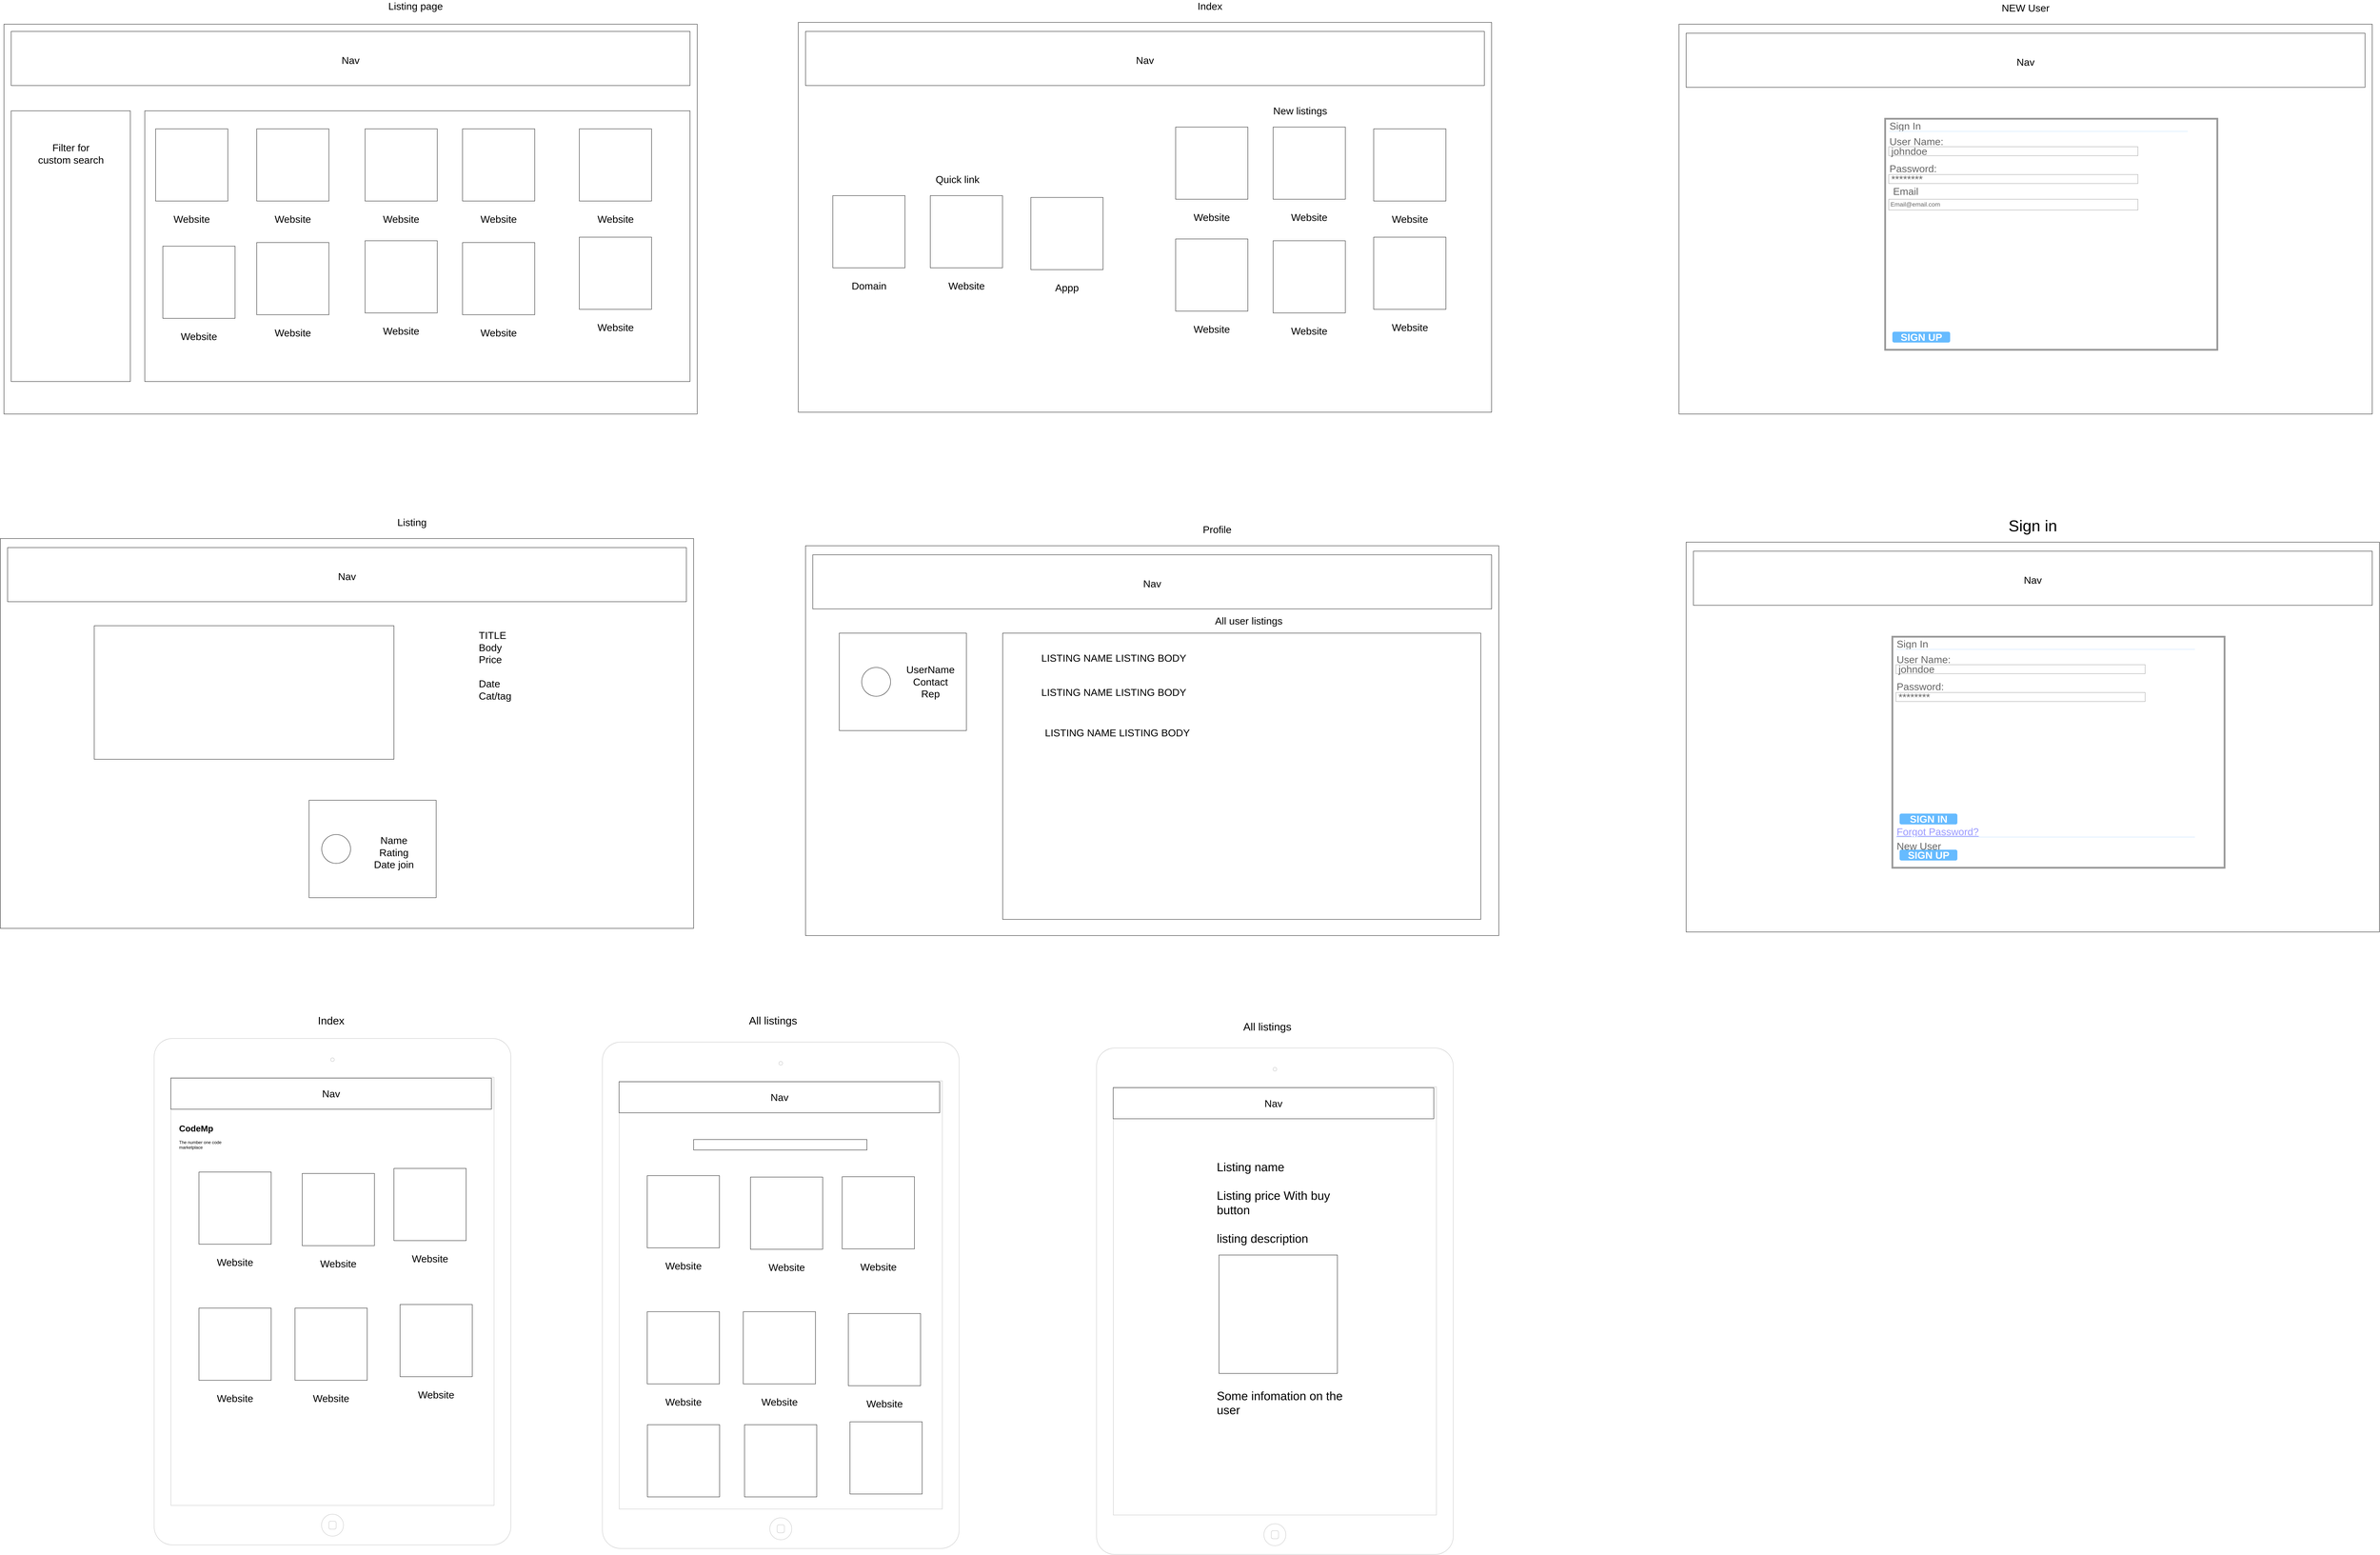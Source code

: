 <mxfile version="11.1.1" type="github"><diagram id="pqqM58haUemRn33hxWMw" name="Page-1"><mxGraphModel dx="7145" dy="4827" grid="1" gridSize="10" guides="1" tooltips="1" connect="1" arrows="1" fold="1" page="1" pageScale="1" pageWidth="850" pageHeight="1100" math="0" shadow="0"><root><mxCell id="0"/><mxCell id="1" parent="0"/><mxCell id="Tu4xJy_abi7UQdlYzulH-1" value="" style="rounded=0;whiteSpace=wrap;html=1;fontSize=28;" parent="1" vertex="1"><mxGeometry x="430" y="160" width="1920" height="1080" as="geometry"/></mxCell><mxCell id="Tu4xJy_abi7UQdlYzulH-2" value="" style="rounded=0;whiteSpace=wrap;html=1;fontSize=28;" parent="1" vertex="1"><mxGeometry x="450" y="180" width="1880" height="150" as="geometry"/></mxCell><mxCell id="Tu4xJy_abi7UQdlYzulH-4" value="" style="rounded=0;whiteSpace=wrap;html=1;fontSize=28;" parent="1" vertex="1"><mxGeometry x="450" y="400" width="330" height="750" as="geometry"/></mxCell><mxCell id="Tu4xJy_abi7UQdlYzulH-6" value="" style="rounded=0;whiteSpace=wrap;html=1;fontSize=28;" parent="1" vertex="1"><mxGeometry x="820" y="400" width="1510" height="750" as="geometry"/></mxCell><mxCell id="Tu4xJy_abi7UQdlYzulH-9" value="&lt;font style=&quot;font-size: 28px;&quot;&gt;Listing page&lt;br style=&quot;font-size: 28px;&quot;&gt;&lt;/font&gt;" style="text;html=1;strokeColor=none;fillColor=none;align=center;verticalAlign=middle;whiteSpace=wrap;rounded=0;fontSize=28;" parent="1" vertex="1"><mxGeometry x="1390" y="100" width="360" height="20" as="geometry"/></mxCell><mxCell id="Tu4xJy_abi7UQdlYzulH-10" value="" style="whiteSpace=wrap;html=1;aspect=fixed;fontSize=28;" parent="1" vertex="1"><mxGeometry x="850" y="450" width="200" height="200" as="geometry"/></mxCell><mxCell id="Tu4xJy_abi7UQdlYzulH-11" value="&lt;font style=&quot;font-size: 28px;&quot;&gt;Website&lt;/font&gt;" style="text;html=1;strokeColor=none;fillColor=none;align=center;verticalAlign=middle;whiteSpace=wrap;rounded=0;fontSize=28;" parent="1" vertex="1"><mxGeometry x="930" y="690" width="40" height="20" as="geometry"/></mxCell><mxCell id="Tu4xJy_abi7UQdlYzulH-12" value="" style="whiteSpace=wrap;html=1;aspect=fixed;fontSize=28;" parent="1" vertex="1"><mxGeometry x="1130" y="450" width="200" height="200" as="geometry"/></mxCell><mxCell id="Tu4xJy_abi7UQdlYzulH-13" value="&lt;font style=&quot;font-size: 28px;&quot;&gt;Website&lt;/font&gt;" style="text;html=1;strokeColor=none;fillColor=none;align=center;verticalAlign=middle;whiteSpace=wrap;rounded=0;fontSize=28;" parent="1" vertex="1"><mxGeometry x="1210" y="690" width="40" height="20" as="geometry"/></mxCell><mxCell id="Tu4xJy_abi7UQdlYzulH-14" value="" style="whiteSpace=wrap;html=1;aspect=fixed;fontSize=28;" parent="1" vertex="1"><mxGeometry x="1430" y="450" width="200" height="200" as="geometry"/></mxCell><mxCell id="Tu4xJy_abi7UQdlYzulH-15" value="&lt;font style=&quot;font-size: 28px;&quot;&gt;Website&lt;/font&gt;" style="text;html=1;strokeColor=none;fillColor=none;align=center;verticalAlign=middle;whiteSpace=wrap;rounded=0;fontSize=28;" parent="1" vertex="1"><mxGeometry x="1510" y="690" width="40" height="20" as="geometry"/></mxCell><mxCell id="Tu4xJy_abi7UQdlYzulH-16" value="" style="whiteSpace=wrap;html=1;aspect=fixed;fontSize=28;" parent="1" vertex="1"><mxGeometry x="1700" y="450" width="200" height="200" as="geometry"/></mxCell><mxCell id="Tu4xJy_abi7UQdlYzulH-17" value="&lt;font style=&quot;font-size: 28px;&quot;&gt;Website&lt;/font&gt;" style="text;html=1;strokeColor=none;fillColor=none;align=center;verticalAlign=middle;whiteSpace=wrap;rounded=0;fontSize=28;" parent="1" vertex="1"><mxGeometry x="1780" y="690" width="40" height="20" as="geometry"/></mxCell><mxCell id="Tu4xJy_abi7UQdlYzulH-18" value="" style="whiteSpace=wrap;html=1;aspect=fixed;fontSize=28;" parent="1" vertex="1"><mxGeometry x="870" y="775" width="200" height="200" as="geometry"/></mxCell><mxCell id="Tu4xJy_abi7UQdlYzulH-19" value="&lt;font style=&quot;font-size: 28px;&quot;&gt;Website&lt;/font&gt;" style="text;html=1;strokeColor=none;fillColor=none;align=center;verticalAlign=middle;whiteSpace=wrap;rounded=0;fontSize=28;" parent="1" vertex="1"><mxGeometry x="950" y="1015" width="40" height="20" as="geometry"/></mxCell><mxCell id="Tu4xJy_abi7UQdlYzulH-20" value="" style="whiteSpace=wrap;html=1;aspect=fixed;fontSize=28;" parent="1" vertex="1"><mxGeometry x="1130" y="765" width="200" height="200" as="geometry"/></mxCell><mxCell id="Tu4xJy_abi7UQdlYzulH-21" value="&lt;font style=&quot;font-size: 28px;&quot;&gt;Website&lt;/font&gt;" style="text;html=1;strokeColor=none;fillColor=none;align=center;verticalAlign=middle;whiteSpace=wrap;rounded=0;fontSize=28;" parent="1" vertex="1"><mxGeometry x="1210" y="1005" width="40" height="20" as="geometry"/></mxCell><mxCell id="Tu4xJy_abi7UQdlYzulH-22" value="" style="whiteSpace=wrap;html=1;aspect=fixed;fontSize=28;" parent="1" vertex="1"><mxGeometry x="1430" y="760" width="200" height="200" as="geometry"/></mxCell><mxCell id="Tu4xJy_abi7UQdlYzulH-23" value="&lt;font style=&quot;font-size: 28px;&quot;&gt;Website&lt;/font&gt;" style="text;html=1;strokeColor=none;fillColor=none;align=center;verticalAlign=middle;whiteSpace=wrap;rounded=0;fontSize=28;" parent="1" vertex="1"><mxGeometry x="1510" y="1000" width="40" height="20" as="geometry"/></mxCell><mxCell id="Tu4xJy_abi7UQdlYzulH-24" value="" style="whiteSpace=wrap;html=1;aspect=fixed;fontSize=28;" parent="1" vertex="1"><mxGeometry x="1700" y="765" width="200" height="200" as="geometry"/></mxCell><mxCell id="Tu4xJy_abi7UQdlYzulH-25" value="&lt;font style=&quot;font-size: 28px;&quot;&gt;Website&lt;/font&gt;" style="text;html=1;strokeColor=none;fillColor=none;align=center;verticalAlign=middle;whiteSpace=wrap;rounded=0;fontSize=28;" parent="1" vertex="1"><mxGeometry x="1780" y="1005" width="40" height="20" as="geometry"/></mxCell><mxCell id="Tu4xJy_abi7UQdlYzulH-26" value="" style="whiteSpace=wrap;html=1;aspect=fixed;fontSize=28;" parent="1" vertex="1"><mxGeometry x="2023.5" y="450" width="200" height="200" as="geometry"/></mxCell><mxCell id="Tu4xJy_abi7UQdlYzulH-27" value="&lt;font style=&quot;font-size: 28px;&quot;&gt;Website&lt;/font&gt;" style="text;html=1;strokeColor=none;fillColor=none;align=center;verticalAlign=middle;whiteSpace=wrap;rounded=0;fontSize=28;" parent="1" vertex="1"><mxGeometry x="2103.5" y="690" width="40" height="20" as="geometry"/></mxCell><mxCell id="Tu4xJy_abi7UQdlYzulH-28" value="" style="whiteSpace=wrap;html=1;aspect=fixed;fontSize=28;" parent="1" vertex="1"><mxGeometry x="2023.5" y="750" width="200" height="200" as="geometry"/></mxCell><mxCell id="Tu4xJy_abi7UQdlYzulH-29" value="&lt;font style=&quot;font-size: 28px;&quot;&gt;Website&lt;/font&gt;" style="text;html=1;strokeColor=none;fillColor=none;align=center;verticalAlign=middle;whiteSpace=wrap;rounded=0;fontSize=28;" parent="1" vertex="1"><mxGeometry x="2103.5" y="990" width="40" height="20" as="geometry"/></mxCell><mxCell id="Tu4xJy_abi7UQdlYzulH-30" value="&lt;font style=&quot;font-size: 28px;&quot;&gt;Filter for custom search&lt;/font&gt;" style="text;html=1;strokeColor=none;fillColor=none;align=center;verticalAlign=middle;whiteSpace=wrap;rounded=0;fontSize=28;" parent="1" vertex="1"><mxGeometry x="517.5" y="470" width="195" height="98" as="geometry"/></mxCell><mxCell id="Tu4xJy_abi7UQdlYzulH-31" value="&lt;font style=&quot;font-size: 28px;&quot;&gt;Nav&lt;/font&gt;" style="text;html=1;strokeColor=none;fillColor=none;align=center;verticalAlign=middle;whiteSpace=wrap;rounded=0;fontSize=28;" parent="1" vertex="1"><mxGeometry x="1370" y="250" width="40" height="20" as="geometry"/></mxCell><mxCell id="Tu4xJy_abi7UQdlYzulH-33" value="" style="rounded=0;whiteSpace=wrap;html=1;fontSize=28;" parent="1" vertex="1"><mxGeometry x="2630" y="155" width="1920" height="1080" as="geometry"/></mxCell><mxCell id="Tu4xJy_abi7UQdlYzulH-34" value="" style="rounded=0;whiteSpace=wrap;html=1;fontSize=28;" parent="1" vertex="1"><mxGeometry x="2650" y="180" width="1880" height="150" as="geometry"/></mxCell><mxCell id="Tu4xJy_abi7UQdlYzulH-37" value="&lt;font style=&quot;font-size: 28px;&quot;&gt;Index&lt;/font&gt;" style="text;html=1;strokeColor=none;fillColor=none;align=center;verticalAlign=middle;whiteSpace=wrap;rounded=0;fontSize=28;" parent="1" vertex="1"><mxGeometry x="3590" y="100" width="360" height="20" as="geometry"/></mxCell><mxCell id="Tu4xJy_abi7UQdlYzulH-42" value="" style="whiteSpace=wrap;html=1;aspect=fixed;fontSize=28;" parent="1" vertex="1"><mxGeometry x="3675" y="445" width="200" height="200" as="geometry"/></mxCell><mxCell id="Tu4xJy_abi7UQdlYzulH-43" value="&lt;font style=&quot;font-size: 28px;&quot;&gt;Website&lt;/font&gt;" style="text;html=1;strokeColor=none;fillColor=none;align=center;verticalAlign=middle;whiteSpace=wrap;rounded=0;fontSize=28;" parent="1" vertex="1"><mxGeometry x="3755" y="685" width="40" height="20" as="geometry"/></mxCell><mxCell id="Tu4xJy_abi7UQdlYzulH-44" value="" style="whiteSpace=wrap;html=1;aspect=fixed;fontSize=28;" parent="1" vertex="1"><mxGeometry x="3945" y="445" width="200" height="200" as="geometry"/></mxCell><mxCell id="Tu4xJy_abi7UQdlYzulH-45" value="&lt;font style=&quot;font-size: 28px;&quot;&gt;Website&lt;/font&gt;" style="text;html=1;strokeColor=none;fillColor=none;align=center;verticalAlign=middle;whiteSpace=wrap;rounded=0;fontSize=28;" parent="1" vertex="1"><mxGeometry x="4025" y="685" width="40" height="20" as="geometry"/></mxCell><mxCell id="Tu4xJy_abi7UQdlYzulH-50" value="" style="whiteSpace=wrap;html=1;aspect=fixed;fontSize=28;" parent="1" vertex="1"><mxGeometry x="3675" y="755" width="200" height="200" as="geometry"/></mxCell><mxCell id="Tu4xJy_abi7UQdlYzulH-51" value="&lt;font style=&quot;font-size: 28px;&quot;&gt;Website&lt;/font&gt;" style="text;html=1;strokeColor=none;fillColor=none;align=center;verticalAlign=middle;whiteSpace=wrap;rounded=0;fontSize=28;" parent="1" vertex="1"><mxGeometry x="3755" y="995" width="40" height="20" as="geometry"/></mxCell><mxCell id="Tu4xJy_abi7UQdlYzulH-52" value="" style="whiteSpace=wrap;html=1;aspect=fixed;fontSize=28;" parent="1" vertex="1"><mxGeometry x="3945" y="760" width="200" height="200" as="geometry"/></mxCell><mxCell id="Tu4xJy_abi7UQdlYzulH-53" value="&lt;font style=&quot;font-size: 28px;&quot;&gt;Website&lt;/font&gt;" style="text;html=1;strokeColor=none;fillColor=none;align=center;verticalAlign=middle;whiteSpace=wrap;rounded=0;fontSize=28;" parent="1" vertex="1"><mxGeometry x="4025" y="1000" width="40" height="20" as="geometry"/></mxCell><mxCell id="Tu4xJy_abi7UQdlYzulH-54" value="" style="whiteSpace=wrap;html=1;aspect=fixed;fontSize=28;" parent="1" vertex="1"><mxGeometry x="4223.5" y="450" width="200" height="200" as="geometry"/></mxCell><mxCell id="Tu4xJy_abi7UQdlYzulH-55" value="&lt;font style=&quot;font-size: 28px;&quot;&gt;Website&lt;/font&gt;" style="text;html=1;strokeColor=none;fillColor=none;align=center;verticalAlign=middle;whiteSpace=wrap;rounded=0;fontSize=28;" parent="1" vertex="1"><mxGeometry x="4303.5" y="690" width="40" height="20" as="geometry"/></mxCell><mxCell id="Tu4xJy_abi7UQdlYzulH-56" value="" style="whiteSpace=wrap;html=1;aspect=fixed;fontSize=28;" parent="1" vertex="1"><mxGeometry x="4223.5" y="750" width="200" height="200" as="geometry"/></mxCell><mxCell id="Tu4xJy_abi7UQdlYzulH-57" value="&lt;font style=&quot;font-size: 28px;&quot;&gt;Website&lt;/font&gt;" style="text;html=1;strokeColor=none;fillColor=none;align=center;verticalAlign=middle;whiteSpace=wrap;rounded=0;fontSize=28;" parent="1" vertex="1"><mxGeometry x="4303.5" y="990" width="40" height="20" as="geometry"/></mxCell><mxCell id="Tu4xJy_abi7UQdlYzulH-59" value="&lt;font style=&quot;font-size: 28px;&quot;&gt;Nav&lt;/font&gt;" style="text;html=1;strokeColor=none;fillColor=none;align=center;verticalAlign=middle;whiteSpace=wrap;rounded=0;fontSize=28;" parent="1" vertex="1"><mxGeometry x="3570" y="250" width="40" height="20" as="geometry"/></mxCell><mxCell id="Tu4xJy_abi7UQdlYzulH-60" value="&lt;font style=&quot;font-size: 28px;&quot;&gt;New listings&lt;br style=&quot;font-size: 28px;&quot;&gt;&lt;/font&gt;" style="text;html=1;strokeColor=none;fillColor=none;align=center;verticalAlign=middle;whiteSpace=wrap;rounded=0;fontSize=28;" parent="1" vertex="1"><mxGeometry x="3910" y="390" width="220" height="20" as="geometry"/></mxCell><mxCell id="Tu4xJy_abi7UQdlYzulH-63" value="" style="whiteSpace=wrap;html=1;aspect=fixed;fontSize=28;" parent="1" vertex="1"><mxGeometry x="2725.5" y="635" width="200" height="200" as="geometry"/></mxCell><mxCell id="Tu4xJy_abi7UQdlYzulH-64" value="&lt;font style=&quot;font-size: 28px;&quot;&gt;Domain&lt;/font&gt;" style="text;html=1;strokeColor=none;fillColor=none;align=center;verticalAlign=middle;whiteSpace=wrap;rounded=0;fontSize=28;" parent="1" vertex="1"><mxGeometry x="2805.5" y="875" width="40" height="20" as="geometry"/></mxCell><mxCell id="Tu4xJy_abi7UQdlYzulH-65" value="" style="whiteSpace=wrap;html=1;aspect=fixed;fontSize=28;" parent="1" vertex="1"><mxGeometry x="2995.5" y="635" width="200" height="200" as="geometry"/></mxCell><mxCell id="Tu4xJy_abi7UQdlYzulH-66" value="&lt;font style=&quot;font-size: 28px;&quot;&gt;Website&lt;/font&gt;" style="text;html=1;strokeColor=none;fillColor=none;align=center;verticalAlign=middle;whiteSpace=wrap;rounded=0;fontSize=28;" parent="1" vertex="1"><mxGeometry x="3075.5" y="875" width="40" height="20" as="geometry"/></mxCell><mxCell id="Tu4xJy_abi7UQdlYzulH-71" value="" style="whiteSpace=wrap;html=1;aspect=fixed;fontSize=28;" parent="1" vertex="1"><mxGeometry x="3274" y="640" width="200" height="200" as="geometry"/></mxCell><mxCell id="Tu4xJy_abi7UQdlYzulH-72" value="&lt;font style=&quot;font-size: 28px;&quot;&gt;Appp&lt;/font&gt;" style="text;html=1;strokeColor=none;fillColor=none;align=center;verticalAlign=middle;whiteSpace=wrap;rounded=0;fontSize=28;" parent="1" vertex="1"><mxGeometry x="3354" y="880" width="40" height="20" as="geometry"/></mxCell><mxCell id="Tu4xJy_abi7UQdlYzulH-75" value="&lt;font style=&quot;font-size: 28px;&quot;&gt;Quick link&lt;br style=&quot;font-size: 28px;&quot;&gt;&lt;/font&gt;" style="text;html=1;strokeColor=none;fillColor=none;align=center;verticalAlign=middle;whiteSpace=wrap;rounded=0;fontSize=28;" parent="1" vertex="1"><mxGeometry x="2960.5" y="580" width="220" height="20" as="geometry"/></mxCell><mxCell id="Tu4xJy_abi7UQdlYzulH-78" value="" style="rounded=0;whiteSpace=wrap;html=1;fontSize=28;" parent="1" vertex="1"><mxGeometry x="420" y="1585" width="1920" height="1080" as="geometry"/></mxCell><mxCell id="Tu4xJy_abi7UQdlYzulH-79" value="" style="rounded=0;whiteSpace=wrap;html=1;fontSize=28;" parent="1" vertex="1"><mxGeometry x="440" y="1610" width="1880" height="150" as="geometry"/></mxCell><mxCell id="Tu4xJy_abi7UQdlYzulH-80" value="&lt;font style=&quot;font-size: 28px;&quot;&gt;Listing&lt;/font&gt;" style="text;html=1;strokeColor=none;fillColor=none;align=center;verticalAlign=middle;whiteSpace=wrap;rounded=0;fontSize=28;" parent="1" vertex="1"><mxGeometry x="1380" y="1530" width="360" height="20" as="geometry"/></mxCell><mxCell id="Tu4xJy_abi7UQdlYzulH-93" value="&lt;font style=&quot;font-size: 28px;&quot;&gt;Nav&lt;/font&gt;" style="text;html=1;strokeColor=none;fillColor=none;align=center;verticalAlign=middle;whiteSpace=wrap;rounded=0;fontSize=28;" parent="1" vertex="1"><mxGeometry x="1360" y="1680" width="40" height="20" as="geometry"/></mxCell><mxCell id="Tu4xJy_abi7UQdlYzulH-102" value="" style="rounded=0;whiteSpace=wrap;html=1;fontSize=28;" parent="1" vertex="1"><mxGeometry x="680" y="1826.5" width="830" height="370" as="geometry"/></mxCell><mxCell id="Tu4xJy_abi7UQdlYzulH-103" value="&lt;div style=&quot;font-size: 28px;&quot;&gt;&lt;font style=&quot;font-size: 28px;&quot;&gt;TITLE&lt;/font&gt;&lt;/div&gt;&lt;div style=&quot;font-size: 28px;&quot;&gt;&lt;font style=&quot;font-size: 28px;&quot;&gt;Body&lt;/font&gt;&lt;/div&gt;&lt;div style=&quot;font-size: 28px;&quot;&gt;&lt;font style=&quot;font-size: 28px;&quot;&gt;Price&lt;/font&gt;&lt;/div&gt;&lt;div style=&quot;font-size: 28px;&quot;&gt;&lt;font style=&quot;font-size: 28px;&quot;&gt;&lt;br style=&quot;font-size: 28px;&quot;&gt;&lt;/font&gt;&lt;/div&gt;&lt;div style=&quot;font-size: 28px;&quot;&gt;&lt;font style=&quot;font-size: 28px;&quot;&gt;Date&lt;/font&gt;&lt;/div&gt;&lt;div style=&quot;font-size: 28px;&quot;&gt;&lt;font style=&quot;font-size: 28px;&quot;&gt;Cat/tag&lt;br style=&quot;font-size: 28px;&quot;&gt;&lt;/font&gt;&lt;/div&gt;" style="text;html=1;strokeColor=none;fillColor=none;spacing=5;spacingTop=-20;whiteSpace=wrap;overflow=hidden;rounded=0;fontSize=28;" parent="1" vertex="1"><mxGeometry x="1740" y="1847" width="460" height="423" as="geometry"/></mxCell><mxCell id="Tu4xJy_abi7UQdlYzulH-104" value="" style="rounded=0;whiteSpace=wrap;html=1;fontSize=28;" parent="1" vertex="1"><mxGeometry x="1275" y="2310" width="352" height="270" as="geometry"/></mxCell><mxCell id="Tu4xJy_abi7UQdlYzulH-105" value="" style="ellipse;whiteSpace=wrap;html=1;aspect=fixed;fontSize=28;" parent="1" vertex="1"><mxGeometry x="1310" y="2405" width="80" height="80" as="geometry"/></mxCell><mxCell id="Tu4xJy_abi7UQdlYzulH-106" value="&lt;div style=&quot;font-size: 28px;&quot;&gt;&lt;font style=&quot;font-size: 28px;&quot;&gt;&lt;br style=&quot;font-size: 28px;&quot;&gt;&lt;/font&gt;&lt;/div&gt;&lt;div style=&quot;font-size: 28px;&quot;&gt;&lt;font style=&quot;font-size: 28px;&quot;&gt;Name&lt;/font&gt;&lt;/div&gt;&lt;div style=&quot;font-size: 28px;&quot;&gt;&lt;font style=&quot;font-size: 28px;&quot;&gt;Rating&lt;/font&gt;&lt;/div&gt;&lt;div style=&quot;font-size: 28px;&quot;&gt;&lt;font style=&quot;font-size: 28px;&quot;&gt;Date join&lt;br style=&quot;font-size: 28px;&quot;&gt;&lt;/font&gt;&lt;/div&gt;" style="text;html=1;strokeColor=none;fillColor=none;align=center;verticalAlign=middle;whiteSpace=wrap;rounded=0;fontSize=28;" parent="1" vertex="1"><mxGeometry x="1415" y="2390" width="190" height="95" as="geometry"/></mxCell><mxCell id="XQSOcggTsPNFHjoq2ThJ-1" value="" style="rounded=0;whiteSpace=wrap;html=1;fontSize=28;" parent="1" vertex="1"><mxGeometry x="2650" y="1605" width="1920" height="1080" as="geometry"/></mxCell><mxCell id="XQSOcggTsPNFHjoq2ThJ-2" value="" style="rounded=0;whiteSpace=wrap;html=1;fontSize=28;" parent="1" vertex="1"><mxGeometry x="2670" y="1630" width="1880" height="150" as="geometry"/></mxCell><mxCell id="XQSOcggTsPNFHjoq2ThJ-3" value="&lt;font style=&quot;font-size: 28px;&quot;&gt;Profile&lt;/font&gt;" style="text;html=1;strokeColor=none;fillColor=none;align=center;verticalAlign=middle;whiteSpace=wrap;rounded=0;fontSize=28;" parent="1" vertex="1"><mxGeometry x="3610" y="1550" width="360" height="20" as="geometry"/></mxCell><mxCell id="XQSOcggTsPNFHjoq2ThJ-4" value="&lt;font style=&quot;font-size: 28px;&quot;&gt;Nav&lt;/font&gt;" style="text;html=1;strokeColor=none;fillColor=none;align=center;verticalAlign=middle;whiteSpace=wrap;rounded=0;fontSize=28;" parent="1" vertex="1"><mxGeometry x="3590" y="1700" width="40" height="20" as="geometry"/></mxCell><mxCell id="XQSOcggTsPNFHjoq2ThJ-7" value="" style="rounded=0;whiteSpace=wrap;html=1;fontSize=28;" parent="1" vertex="1"><mxGeometry x="2743.5" y="1847" width="352" height="270" as="geometry"/></mxCell><mxCell id="XQSOcggTsPNFHjoq2ThJ-8" value="" style="ellipse;whiteSpace=wrap;html=1;aspect=fixed;fontSize=28;" parent="1" vertex="1"><mxGeometry x="2805.5" y="1942" width="80" height="80" as="geometry"/></mxCell><mxCell id="XQSOcggTsPNFHjoq2ThJ-9" value="&lt;div style=&quot;font-size: 28px;&quot;&gt;&lt;font style=&quot;font-size: 28px;&quot;&gt;UserName&lt;/font&gt;&lt;/div&gt;&lt;div style=&quot;font-size: 28px;&quot;&gt;&lt;font style=&quot;font-size: 28px;&quot;&gt;Contact&lt;/font&gt;&lt;/div&gt;&lt;div style=&quot;font-size: 28px;&quot;&gt;&lt;font style=&quot;font-size: 28px;&quot;&gt;Rep&lt;br style=&quot;font-size: 28px;&quot;&gt;&lt;/font&gt;&lt;/div&gt;" style="text;html=1;strokeColor=none;fillColor=none;align=center;verticalAlign=middle;whiteSpace=wrap;rounded=0;fontSize=28;" parent="1" vertex="1"><mxGeometry x="2900.5" y="1934.5" width="190" height="95" as="geometry"/></mxCell><mxCell id="XQSOcggTsPNFHjoq2ThJ-11" value="" style="rounded=0;whiteSpace=wrap;html=1;fontSize=28;" parent="1" vertex="1"><mxGeometry x="3196" y="1847" width="1324" height="793" as="geometry"/></mxCell><mxCell id="XQSOcggTsPNFHjoq2ThJ-12" value="&lt;font style=&quot;font-size: 28px;&quot;&gt;LISTING NAME&lt;/font&gt;&lt;font style=&quot;font-size: 28px;&quot;&gt; LISTING BODY&lt;/font&gt;" style="text;html=1;strokeColor=none;fillColor=none;spacing=5;spacingTop=-20;whiteSpace=wrap;overflow=hidden;rounded=0;fontSize=28;" parent="1" vertex="1"><mxGeometry x="3298" y="1910" width="1072" height="120" as="geometry"/></mxCell><mxCell id="XQSOcggTsPNFHjoq2ThJ-14" value="&lt;font style=&quot;font-size: 28px;&quot;&gt;LISTING NAME&lt;/font&gt;&lt;font style=&quot;font-size: 28px;&quot;&gt; LISTING BODY&lt;/font&gt;" style="text;html=1;strokeColor=none;fillColor=none;spacing=5;spacingTop=-20;whiteSpace=wrap;overflow=hidden;rounded=0;fontSize=28;" parent="1" vertex="1"><mxGeometry x="3298" y="2005" width="1072" height="120" as="geometry"/></mxCell><mxCell id="XQSOcggTsPNFHjoq2ThJ-15" value="&lt;font style=&quot;font-size: 28px;&quot;&gt;LISTING NAME&lt;/font&gt;&lt;font style=&quot;font-size: 28px;&quot;&gt; LISTING BODY&lt;/font&gt;" style="text;html=1;strokeColor=none;fillColor=none;spacing=5;spacingTop=-20;whiteSpace=wrap;overflow=hidden;rounded=0;fontSize=28;" parent="1" vertex="1"><mxGeometry x="3308" y="2117" width="1072" height="120" as="geometry"/></mxCell><mxCell id="XQSOcggTsPNFHjoq2ThJ-19" value="&lt;font style=&quot;font-size: 28px;&quot;&gt;All user listings&lt;br style=&quot;font-size: 28px;&quot;&gt;&lt;/font&gt;" style="text;html=1;strokeColor=none;fillColor=none;align=center;verticalAlign=middle;whiteSpace=wrap;rounded=0;fontSize=28;" parent="1" vertex="1"><mxGeometry x="3735" y="1803" width="285" height="20" as="geometry"/></mxCell><mxCell id="XQSOcggTsPNFHjoq2ThJ-20" value="" style="strokeWidth=1;shadow=0;dashed=0;align=center;html=1;shape=mxgraph.mockup.forms.pwField;strokeColor=#000000;mainText=;align=left;fillColor=#ffffff;fontColor=#000000;fontSize=28;spacingLeft=3;fontFamily=Helvetica;" parent="1" vertex="1"><mxGeometry x="5089" y="1595" width="1920" height="1080" as="geometry"/></mxCell><mxCell id="XQSOcggTsPNFHjoq2ThJ-21" value="" style="rounded=0;whiteSpace=wrap;html=1;fontSize=28;" parent="1" vertex="1"><mxGeometry x="5109" y="1620" width="1880" height="150" as="geometry"/></mxCell><mxCell id="XQSOcggTsPNFHjoq2ThJ-22" value="&lt;font style=&quot;font-size: 44px&quot;&gt;Sign in&lt;br&gt;&lt;/font&gt;" style="text;html=1;strokeColor=none;fillColor=none;align=center;verticalAlign=middle;whiteSpace=wrap;rounded=0;fontSize=28;" parent="1" vertex="1"><mxGeometry x="5869" y="1540" width="360" height="20" as="geometry"/></mxCell><mxCell id="XQSOcggTsPNFHjoq2ThJ-23" value="&lt;font style=&quot;font-size: 28px;&quot;&gt;Nav&lt;/font&gt;" style="text;html=1;strokeColor=none;fillColor=none;align=center;verticalAlign=middle;whiteSpace=wrap;rounded=0;fontSize=28;" parent="1" vertex="1"><mxGeometry x="6029" y="1690" width="40" height="20" as="geometry"/></mxCell><mxCell id="XQSOcggTsPNFHjoq2ThJ-35" value="" style="strokeWidth=5;shadow=0;dashed=0;align=center;html=1;shape=mxgraph.mockup.forms.rrect;rSize=0;strokeColor=#999999;fillColor=#ffffff;fontSize=28;" parent="1" vertex="1"><mxGeometry x="5660" y="1857" width="920" height="640" as="geometry"/></mxCell><mxCell id="XQSOcggTsPNFHjoq2ThJ-36" value="Sign In" style="strokeWidth=1;shadow=0;dashed=0;align=center;html=1;shape=mxgraph.mockup.forms.anchor;fontSize=28;fontColor=#666666;align=left;resizeWidth=1;spacingLeft=0;" parent="XQSOcggTsPNFHjoq2ThJ-35" vertex="1"><mxGeometry width="460" height="20" relative="1" as="geometry"><mxPoint x="10" y="10" as="offset"/></mxGeometry></mxCell><mxCell id="XQSOcggTsPNFHjoq2ThJ-37" value="" style="shape=line;strokeColor=#ddeeff;strokeWidth=2;html=1;resizeWidth=1;fontSize=28;" parent="XQSOcggTsPNFHjoq2ThJ-35" vertex="1"><mxGeometry width="828.0" height="10" relative="1" as="geometry"><mxPoint x="10" y="30" as="offset"/></mxGeometry></mxCell><mxCell id="XQSOcggTsPNFHjoq2ThJ-38" value="User Name:" style="strokeWidth=1;shadow=0;dashed=0;align=center;html=1;shape=mxgraph.mockup.forms.anchor;fontSize=28;fontColor=#666666;align=left;resizeWidth=1;spacingLeft=0;" parent="XQSOcggTsPNFHjoq2ThJ-35" vertex="1"><mxGeometry width="460" height="20" relative="1" as="geometry"><mxPoint x="10" y="53" as="offset"/></mxGeometry></mxCell><mxCell id="XQSOcggTsPNFHjoq2ThJ-39" value="johndoe" style="strokeWidth=1;shadow=0;dashed=0;align=center;html=1;shape=mxgraph.mockup.forms.rrect;rSize=0;strokeColor=#999999;fontColor=#666666;align=left;spacingLeft=5;resizeWidth=1;fontSize=28;" parent="XQSOcggTsPNFHjoq2ThJ-35" vertex="1"><mxGeometry width="690" height="25" relative="1" as="geometry"><mxPoint x="10" y="77.5" as="offset"/></mxGeometry></mxCell><mxCell id="XQSOcggTsPNFHjoq2ThJ-40" value="Password:" style="strokeWidth=1;shadow=0;dashed=0;align=center;html=1;shape=mxgraph.mockup.forms.anchor;fontSize=28;fontColor=#666666;align=left;resizeWidth=1;spacingLeft=0;" parent="XQSOcggTsPNFHjoq2ThJ-35" vertex="1"><mxGeometry width="460" height="20" relative="1" as="geometry"><mxPoint x="10" y="128" as="offset"/></mxGeometry></mxCell><mxCell id="XQSOcggTsPNFHjoq2ThJ-41" value="********" style="strokeWidth=1;shadow=0;dashed=0;align=center;html=1;shape=mxgraph.mockup.forms.rrect;rSize=0;strokeColor=#999999;fontColor=#666666;align=left;spacingLeft=5;resizeWidth=1;fontSize=28;" parent="XQSOcggTsPNFHjoq2ThJ-35" vertex="1"><mxGeometry width="690" height="25" relative="1" as="geometry"><mxPoint x="10" y="154.5" as="offset"/></mxGeometry></mxCell><mxCell id="XQSOcggTsPNFHjoq2ThJ-42" value="SIGN IN" style="strokeWidth=1;shadow=0;dashed=0;align=center;html=1;shape=mxgraph.mockup.forms.rrect;rSize=5;strokeColor=none;fontColor=#ffffff;fillColor=#66bbff;fontSize=28;fontStyle=1;" parent="XQSOcggTsPNFHjoq2ThJ-35" vertex="1"><mxGeometry y="1" width="160" height="30" relative="1" as="geometry"><mxPoint x="20" y="-150" as="offset"/></mxGeometry></mxCell><mxCell id="XQSOcggTsPNFHjoq2ThJ-43" value="Forgot Password?" style="strokeWidth=1;shadow=0;dashed=0;align=center;html=1;shape=mxgraph.mockup.forms.anchor;fontSize=28;fontColor=#9999ff;align=left;spacingLeft=0;fontStyle=4;resizeWidth=1;" parent="XQSOcggTsPNFHjoq2ThJ-35" vertex="1"><mxGeometry y="1" width="690" height="20" relative="1" as="geometry"><mxPoint x="10" y="-110" as="offset"/></mxGeometry></mxCell><mxCell id="XQSOcggTsPNFHjoq2ThJ-44" value="" style="shape=line;strokeColor=#ddeeff;strokeWidth=2;html=1;resizeWidth=1;fontSize=28;" parent="XQSOcggTsPNFHjoq2ThJ-35" vertex="1"><mxGeometry y="1" width="828.0" height="10" relative="1" as="geometry"><mxPoint x="10" y="-90" as="offset"/></mxGeometry></mxCell><mxCell id="XQSOcggTsPNFHjoq2ThJ-45" value="New User" style="strokeWidth=1;shadow=0;dashed=0;align=center;html=1;shape=mxgraph.mockup.forms.anchor;fontSize=28;fontColor=#666666;align=left;spacingLeft=0;resizeWidth=1;" parent="XQSOcggTsPNFHjoq2ThJ-35" vertex="1"><mxGeometry y="1" width="690" height="20" relative="1" as="geometry"><mxPoint x="10" y="-70" as="offset"/></mxGeometry></mxCell><mxCell id="XQSOcggTsPNFHjoq2ThJ-46" value="SIGN UP" style="strokeWidth=1;shadow=0;dashed=0;align=center;html=1;shape=mxgraph.mockup.forms.rrect;rSize=5;strokeColor=none;fontColor=#ffffff;fillColor=#66bbff;fontSize=28;fontStyle=1;" parent="XQSOcggTsPNFHjoq2ThJ-35" vertex="1"><mxGeometry y="1" width="160" height="30" relative="1" as="geometry"><mxPoint x="20" y="-50" as="offset"/></mxGeometry></mxCell><mxCell id="XQSOcggTsPNFHjoq2ThJ-47" value="" style="strokeWidth=1;shadow=0;dashed=0;align=center;html=1;shape=mxgraph.mockup.forms.pwField;strokeColor=#000000;mainText=;align=left;fillColor=#ffffff;fontColor=#000000;fontSize=28;spacingLeft=3;fontFamily=Helvetica;" parent="1" vertex="1"><mxGeometry x="5069" y="160" width="1920" height="1080" as="geometry"/></mxCell><mxCell id="XQSOcggTsPNFHjoq2ThJ-48" value="" style="rounded=0;whiteSpace=wrap;html=1;fontSize=28;" parent="1" vertex="1"><mxGeometry x="5089" y="185" width="1880" height="150" as="geometry"/></mxCell><mxCell id="XQSOcggTsPNFHjoq2ThJ-49" value="NEW User" style="text;html=1;strokeColor=none;fillColor=none;align=center;verticalAlign=middle;whiteSpace=wrap;rounded=0;fontSize=28;" parent="1" vertex="1"><mxGeometry x="5849" y="105" width="360" height="20" as="geometry"/></mxCell><mxCell id="XQSOcggTsPNFHjoq2ThJ-50" value="&lt;font style=&quot;font-size: 28px;&quot;&gt;Nav&lt;/font&gt;" style="text;html=1;strokeColor=none;fillColor=none;align=center;verticalAlign=middle;whiteSpace=wrap;rounded=0;fontSize=28;" parent="1" vertex="1"><mxGeometry x="6009" y="255" width="40" height="20" as="geometry"/></mxCell><mxCell id="XQSOcggTsPNFHjoq2ThJ-51" value="" style="strokeWidth=5;shadow=0;dashed=0;align=center;html=1;shape=mxgraph.mockup.forms.rrect;rSize=0;strokeColor=#999999;fillColor=#ffffff;fontSize=28;" parent="1" vertex="1"><mxGeometry x="5640" y="422" width="920" height="640" as="geometry"/></mxCell><mxCell id="XQSOcggTsPNFHjoq2ThJ-52" value="Sign In" style="strokeWidth=1;shadow=0;dashed=0;align=center;html=1;shape=mxgraph.mockup.forms.anchor;fontSize=28;fontColor=#666666;align=left;resizeWidth=1;spacingLeft=0;" parent="XQSOcggTsPNFHjoq2ThJ-51" vertex="1"><mxGeometry width="460" height="20" relative="1" as="geometry"><mxPoint x="10" y="10" as="offset"/></mxGeometry></mxCell><mxCell id="XQSOcggTsPNFHjoq2ThJ-53" value="" style="shape=line;strokeColor=#ddeeff;strokeWidth=2;html=1;resizeWidth=1;fontSize=28;" parent="XQSOcggTsPNFHjoq2ThJ-51" vertex="1"><mxGeometry width="828.0" height="10" relative="1" as="geometry"><mxPoint x="10" y="30" as="offset"/></mxGeometry></mxCell><mxCell id="XQSOcggTsPNFHjoq2ThJ-54" value="User Name:" style="strokeWidth=1;shadow=0;dashed=0;align=center;html=1;shape=mxgraph.mockup.forms.anchor;fontSize=28;fontColor=#666666;align=left;resizeWidth=1;spacingLeft=0;" parent="XQSOcggTsPNFHjoq2ThJ-51" vertex="1"><mxGeometry width="460" height="20" relative="1" as="geometry"><mxPoint x="10" y="53" as="offset"/></mxGeometry></mxCell><mxCell id="XQSOcggTsPNFHjoq2ThJ-55" value="johndoe" style="strokeWidth=1;shadow=0;dashed=0;align=center;html=1;shape=mxgraph.mockup.forms.rrect;rSize=0;strokeColor=#999999;fontColor=#666666;align=left;spacingLeft=5;resizeWidth=1;fontSize=28;" parent="XQSOcggTsPNFHjoq2ThJ-51" vertex="1"><mxGeometry width="690" height="25" relative="1" as="geometry"><mxPoint x="10" y="77.5" as="offset"/></mxGeometry></mxCell><mxCell id="XQSOcggTsPNFHjoq2ThJ-56" value="Password:" style="strokeWidth=1;shadow=0;dashed=0;align=center;html=1;shape=mxgraph.mockup.forms.anchor;fontSize=28;fontColor=#666666;align=left;resizeWidth=1;spacingLeft=0;" parent="XQSOcggTsPNFHjoq2ThJ-51" vertex="1"><mxGeometry width="460" height="20" relative="1" as="geometry"><mxPoint x="10" y="128" as="offset"/></mxGeometry></mxCell><mxCell id="XQSOcggTsPNFHjoq2ThJ-57" value="********" style="strokeWidth=1;shadow=0;dashed=0;align=center;html=1;shape=mxgraph.mockup.forms.rrect;rSize=0;strokeColor=#999999;fontColor=#666666;align=left;spacingLeft=5;resizeWidth=1;fontSize=28;" parent="XQSOcggTsPNFHjoq2ThJ-51" vertex="1"><mxGeometry width="690" height="25" relative="1" as="geometry"><mxPoint x="10" y="154.5" as="offset"/></mxGeometry></mxCell><mxCell id="XQSOcggTsPNFHjoq2ThJ-62" value="SIGN UP" style="strokeWidth=1;shadow=0;dashed=0;align=center;html=1;shape=mxgraph.mockup.forms.rrect;rSize=5;strokeColor=none;fontColor=#ffffff;fillColor=#66bbff;fontSize=28;fontStyle=1;" parent="XQSOcggTsPNFHjoq2ThJ-51" vertex="1"><mxGeometry y="1" width="160" height="30" relative="1" as="geometry"><mxPoint x="20" y="-50" as="offset"/></mxGeometry></mxCell><mxCell id="XQSOcggTsPNFHjoq2ThJ-63" value="Email" style="strokeWidth=1;shadow=0;dashed=0;align=center;html=1;shape=mxgraph.mockup.forms.anchor;fontSize=28;fontColor=#666666;align=left;resizeWidth=1;spacingLeft=0;" parent="XQSOcggTsPNFHjoq2ThJ-51" vertex="1"><mxGeometry x="10" y="138" width="460" height="20" as="geometry"><mxPoint x="10" y="53" as="offset"/></mxGeometry></mxCell><mxCell id="XQSOcggTsPNFHjoq2ThJ-65" value="" style="strokeWidth=1;shadow=0;dashed=0;align=center;html=1;shape=mxgraph.mockup.forms.anchor;fontSize=28;fontColor=#666666;align=left;resizeWidth=1;spacingLeft=0;" parent="XQSOcggTsPNFHjoq2ThJ-51" vertex="1"><mxGeometry x="10" y="264.5" width="460" height="20" as="geometry"><mxPoint x="10" y="128" as="offset"/></mxGeometry></mxCell><mxCell id="XQSOcggTsPNFHjoq2ThJ-69" value="Email@email.com" style="strokeWidth=1;shadow=0;dashed=0;align=center;html=1;shape=mxgraph.mockup.forms.pwField;strokeColor=#999999;mainText=;align=left;fillColor=#ffffff;fontColor=#666666;fontSize=17;spacingLeft=3;" parent="XQSOcggTsPNFHjoq2ThJ-51" vertex="1"><mxGeometry x="10" y="223" width="690" height="30" as="geometry"/></mxCell><mxCell id="qyGOIBZjoy7hAJmvXEb--1" value="" style="html=1;verticalLabelPosition=bottom;labelBackgroundColor=#ffffff;verticalAlign=top;shadow=0;dashed=0;strokeWidth=1;shape=mxgraph.ios7.misc.ipad10inch;fillColor=#ffffff;strokeColor=#c0c0c0;" vertex="1" parent="1"><mxGeometry x="845.864" y="2970" width="988" height="1403" as="geometry"/></mxCell><mxCell id="qyGOIBZjoy7hAJmvXEb--2" value="" style="rounded=0;whiteSpace=wrap;html=1;fontSize=28;" vertex="1" parent="1"><mxGeometry x="892" y="3080" width="888" height="86" as="geometry"/></mxCell><mxCell id="qyGOIBZjoy7hAJmvXEb--3" value="&lt;font style=&quot;font-size: 28px;&quot;&gt;Nav&lt;/font&gt;" style="text;html=1;strokeColor=none;fillColor=none;align=center;verticalAlign=middle;whiteSpace=wrap;rounded=0;fontSize=28;" vertex="1" parent="1"><mxGeometry x="1316" y="3113" width="40" height="20" as="geometry"/></mxCell><mxCell id="qyGOIBZjoy7hAJmvXEb--6" value="&lt;h1&gt;CodeMp&lt;br&gt;&lt;/h1&gt;&lt;p&gt;The number one code marketplace&lt;br&gt;&lt;/p&gt;" style="text;html=1;strokeColor=none;fillColor=none;spacing=5;spacingTop=-20;whiteSpace=wrap;overflow=hidden;rounded=0;" vertex="1" parent="1"><mxGeometry x="910" y="3200" width="190" height="120" as="geometry"/></mxCell><mxCell id="qyGOIBZjoy7hAJmvXEb--7" value="" style="whiteSpace=wrap;html=1;aspect=fixed;fontSize=28;" vertex="1" parent="1"><mxGeometry x="970" y="3340" width="200" height="200" as="geometry"/></mxCell><mxCell id="qyGOIBZjoy7hAJmvXEb--8" value="&lt;font style=&quot;font-size: 28px;&quot;&gt;Website&lt;/font&gt;" style="text;html=1;strokeColor=none;fillColor=none;align=center;verticalAlign=middle;whiteSpace=wrap;rounded=0;fontSize=28;" vertex="1" parent="1"><mxGeometry x="1050" y="3580" width="40" height="20" as="geometry"/></mxCell><mxCell id="qyGOIBZjoy7hAJmvXEb--11" value="" style="whiteSpace=wrap;html=1;aspect=fixed;fontSize=28;" vertex="1" parent="1"><mxGeometry x="1236" y="3717" width="200" height="200" as="geometry"/></mxCell><mxCell id="qyGOIBZjoy7hAJmvXEb--12" value="&lt;font style=&quot;font-size: 28px;&quot;&gt;Website&lt;/font&gt;" style="text;html=1;strokeColor=none;fillColor=none;align=center;verticalAlign=middle;whiteSpace=wrap;rounded=0;fontSize=28;" vertex="1" parent="1"><mxGeometry x="1316" y="3957" width="40" height="20" as="geometry"/></mxCell><mxCell id="qyGOIBZjoy7hAJmvXEb--13" value="" style="whiteSpace=wrap;html=1;aspect=fixed;fontSize=28;" vertex="1" parent="1"><mxGeometry x="1527" y="3707" width="200" height="200" as="geometry"/></mxCell><mxCell id="qyGOIBZjoy7hAJmvXEb--14" value="&lt;font style=&quot;font-size: 28px;&quot;&gt;Website&lt;/font&gt;" style="text;html=1;strokeColor=none;fillColor=none;align=center;verticalAlign=middle;whiteSpace=wrap;rounded=0;fontSize=28;" vertex="1" parent="1"><mxGeometry x="1607" y="3947" width="40" height="20" as="geometry"/></mxCell><mxCell id="qyGOIBZjoy7hAJmvXEb--15" value="" style="whiteSpace=wrap;html=1;aspect=fixed;fontSize=28;" vertex="1" parent="1"><mxGeometry x="970" y="3717" width="200" height="200" as="geometry"/></mxCell><mxCell id="qyGOIBZjoy7hAJmvXEb--16" value="&lt;font style=&quot;font-size: 28px;&quot;&gt;Website&lt;/font&gt;" style="text;html=1;strokeColor=none;fillColor=none;align=center;verticalAlign=middle;whiteSpace=wrap;rounded=0;fontSize=28;" vertex="1" parent="1"><mxGeometry x="1050" y="3957" width="40" height="20" as="geometry"/></mxCell><mxCell id="qyGOIBZjoy7hAJmvXEb--17" value="" style="whiteSpace=wrap;html=1;aspect=fixed;fontSize=28;" vertex="1" parent="1"><mxGeometry x="1256" y="3344" width="200" height="200" as="geometry"/></mxCell><mxCell id="qyGOIBZjoy7hAJmvXEb--18" value="&lt;font style=&quot;font-size: 28px;&quot;&gt;Website&lt;/font&gt;" style="text;html=1;strokeColor=none;fillColor=none;align=center;verticalAlign=middle;whiteSpace=wrap;rounded=0;fontSize=28;" vertex="1" parent="1"><mxGeometry x="1336" y="3584" width="40" height="20" as="geometry"/></mxCell><mxCell id="qyGOIBZjoy7hAJmvXEb--19" value="" style="whiteSpace=wrap;html=1;aspect=fixed;fontSize=28;" vertex="1" parent="1"><mxGeometry x="1510" y="3330" width="200" height="200" as="geometry"/></mxCell><mxCell id="qyGOIBZjoy7hAJmvXEb--20" value="&lt;font style=&quot;font-size: 28px;&quot;&gt;Website&lt;/font&gt;" style="text;html=1;strokeColor=none;fillColor=none;align=center;verticalAlign=middle;whiteSpace=wrap;rounded=0;fontSize=28;" vertex="1" parent="1"><mxGeometry x="1590" y="3570" width="40" height="20" as="geometry"/></mxCell><mxCell id="qyGOIBZjoy7hAJmvXEb--21" value="" style="html=1;verticalLabelPosition=bottom;labelBackgroundColor=#ffffff;verticalAlign=top;shadow=0;dashed=0;strokeWidth=1;shape=mxgraph.ios7.misc.ipad10inch;fillColor=#ffffff;strokeColor=#c0c0c0;" vertex="1" parent="1"><mxGeometry x="2087.364" y="2980" width="988" height="1403" as="geometry"/></mxCell><mxCell id="qyGOIBZjoy7hAJmvXEb--22" value="" style="rounded=0;whiteSpace=wrap;html=1;fontSize=28;" vertex="1" parent="1"><mxGeometry x="2133.5" y="3090" width="888" height="86" as="geometry"/></mxCell><mxCell id="qyGOIBZjoy7hAJmvXEb--23" value="&lt;font style=&quot;font-size: 28px;&quot;&gt;Nav&lt;/font&gt;" style="text;html=1;strokeColor=none;fillColor=none;align=center;verticalAlign=middle;whiteSpace=wrap;rounded=0;fontSize=28;" vertex="1" parent="1"><mxGeometry x="2557.5" y="3123" width="40" height="20" as="geometry"/></mxCell><mxCell id="qyGOIBZjoy7hAJmvXEb--25" value="" style="whiteSpace=wrap;html=1;aspect=fixed;fontSize=28;" vertex="1" parent="1"><mxGeometry x="2211.5" y="3350" width="200" height="200" as="geometry"/></mxCell><mxCell id="qyGOIBZjoy7hAJmvXEb--26" value="&lt;font style=&quot;font-size: 28px;&quot;&gt;Website&lt;/font&gt;" style="text;html=1;strokeColor=none;fillColor=none;align=center;verticalAlign=middle;whiteSpace=wrap;rounded=0;fontSize=28;" vertex="1" parent="1"><mxGeometry x="2291.5" y="3590" width="40" height="20" as="geometry"/></mxCell><mxCell id="qyGOIBZjoy7hAJmvXEb--27" value="" style="whiteSpace=wrap;html=1;aspect=fixed;fontSize=28;" vertex="1" parent="1"><mxGeometry x="2477.5" y="3727" width="200" height="200" as="geometry"/></mxCell><mxCell id="qyGOIBZjoy7hAJmvXEb--28" value="&lt;font style=&quot;font-size: 28px;&quot;&gt;Website&lt;/font&gt;" style="text;html=1;strokeColor=none;fillColor=none;align=center;verticalAlign=middle;whiteSpace=wrap;rounded=0;fontSize=28;" vertex="1" parent="1"><mxGeometry x="2557.5" y="3967" width="40" height="20" as="geometry"/></mxCell><mxCell id="qyGOIBZjoy7hAJmvXEb--29" value="" style="whiteSpace=wrap;html=1;aspect=fixed;fontSize=28;" vertex="1" parent="1"><mxGeometry x="2768.5" y="3732" width="200" height="200" as="geometry"/></mxCell><mxCell id="qyGOIBZjoy7hAJmvXEb--30" value="&lt;font style=&quot;font-size: 28px;&quot;&gt;Website&lt;/font&gt;" style="text;html=1;strokeColor=none;fillColor=none;align=center;verticalAlign=middle;whiteSpace=wrap;rounded=0;fontSize=28;" vertex="1" parent="1"><mxGeometry x="2848.5" y="3972" width="40" height="20" as="geometry"/></mxCell><mxCell id="qyGOIBZjoy7hAJmvXEb--31" value="" style="whiteSpace=wrap;html=1;aspect=fixed;fontSize=28;" vertex="1" parent="1"><mxGeometry x="2211.5" y="3727" width="200" height="200" as="geometry"/></mxCell><mxCell id="qyGOIBZjoy7hAJmvXEb--32" value="&lt;font style=&quot;font-size: 28px;&quot;&gt;Website&lt;/font&gt;" style="text;html=1;strokeColor=none;fillColor=none;align=center;verticalAlign=middle;whiteSpace=wrap;rounded=0;fontSize=28;" vertex="1" parent="1"><mxGeometry x="2291.5" y="3967" width="40" height="20" as="geometry"/></mxCell><mxCell id="qyGOIBZjoy7hAJmvXEb--33" value="" style="whiteSpace=wrap;html=1;aspect=fixed;fontSize=28;" vertex="1" parent="1"><mxGeometry x="2497.5" y="3354" width="200" height="200" as="geometry"/></mxCell><mxCell id="qyGOIBZjoy7hAJmvXEb--34" value="&lt;font style=&quot;font-size: 28px;&quot;&gt;Website&lt;/font&gt;" style="text;html=1;strokeColor=none;fillColor=none;align=center;verticalAlign=middle;whiteSpace=wrap;rounded=0;fontSize=28;" vertex="1" parent="1"><mxGeometry x="2577.5" y="3594" width="40" height="20" as="geometry"/></mxCell><mxCell id="qyGOIBZjoy7hAJmvXEb--35" value="" style="whiteSpace=wrap;html=1;aspect=fixed;fontSize=28;" vertex="1" parent="1"><mxGeometry x="2751.5" y="3353" width="200" height="200" as="geometry"/></mxCell><mxCell id="qyGOIBZjoy7hAJmvXEb--36" value="&lt;font style=&quot;font-size: 28px;&quot;&gt;Website&lt;/font&gt;" style="text;html=1;strokeColor=none;fillColor=none;align=center;verticalAlign=middle;whiteSpace=wrap;rounded=0;fontSize=28;" vertex="1" parent="1"><mxGeometry x="2831.5" y="3593" width="40" height="20" as="geometry"/></mxCell><mxCell id="qyGOIBZjoy7hAJmvXEb--37" value="" style="rounded=0;whiteSpace=wrap;html=1;" vertex="1" parent="1"><mxGeometry x="2340" y="3250" width="480" height="29" as="geometry"/></mxCell><mxCell id="qyGOIBZjoy7hAJmvXEb--38" value="" style="whiteSpace=wrap;html=1;aspect=fixed;fontSize=28;" vertex="1" parent="1"><mxGeometry x="2212" y="4040" width="200" height="200" as="geometry"/></mxCell><mxCell id="qyGOIBZjoy7hAJmvXEb--40" value="" style="whiteSpace=wrap;html=1;aspect=fixed;fontSize=28;" vertex="1" parent="1"><mxGeometry x="2481" y="4040" width="200" height="200" as="geometry"/></mxCell><mxCell id="qyGOIBZjoy7hAJmvXEb--42" value="" style="whiteSpace=wrap;html=1;aspect=fixed;fontSize=28;" vertex="1" parent="1"><mxGeometry x="2773" y="4032" width="200" height="200" as="geometry"/></mxCell><mxCell id="qyGOIBZjoy7hAJmvXEb--44" value="&lt;font style=&quot;font-size: 30px&quot;&gt;Index&lt;/font&gt;" style="text;html=1;strokeColor=none;fillColor=none;align=center;verticalAlign=middle;whiteSpace=wrap;rounded=0;" vertex="1" parent="1"><mxGeometry x="1316" y="2910" width="40" height="20" as="geometry"/></mxCell><mxCell id="qyGOIBZjoy7hAJmvXEb--45" value="&lt;font style=&quot;font-size: 30px&quot;&gt;All listings&lt;br&gt;&lt;/font&gt;" style="text;html=1;strokeColor=none;fillColor=none;align=center;verticalAlign=middle;whiteSpace=wrap;rounded=0;" vertex="1" parent="1"><mxGeometry x="2450" y="2910" width="220" height="20" as="geometry"/></mxCell><mxCell id="qyGOIBZjoy7hAJmvXEb--46" value="" style="html=1;verticalLabelPosition=bottom;labelBackgroundColor=#ffffff;verticalAlign=top;shadow=0;dashed=0;strokeWidth=1;shape=mxgraph.ios7.misc.ipad10inch;fillColor=#ffffff;strokeColor=#c0c0c0;" vertex="1" parent="1"><mxGeometry x="3455.864" y="2996.5" width="988" height="1403" as="geometry"/></mxCell><mxCell id="qyGOIBZjoy7hAJmvXEb--47" value="" style="rounded=0;whiteSpace=wrap;html=1;fontSize=28;" vertex="1" parent="1"><mxGeometry x="3502" y="3106.5" width="888" height="86" as="geometry"/></mxCell><mxCell id="qyGOIBZjoy7hAJmvXEb--48" value="&lt;font style=&quot;font-size: 28px;&quot;&gt;Nav&lt;/font&gt;" style="text;html=1;strokeColor=none;fillColor=none;align=center;verticalAlign=middle;whiteSpace=wrap;rounded=0;fontSize=28;" vertex="1" parent="1"><mxGeometry x="3926" y="3139.5" width="40" height="20" as="geometry"/></mxCell><mxCell id="qyGOIBZjoy7hAJmvXEb--65" value="&lt;font style=&quot;font-size: 30px&quot;&gt;All listings&lt;br&gt;&lt;/font&gt;" style="text;html=1;strokeColor=none;fillColor=none;align=center;verticalAlign=middle;whiteSpace=wrap;rounded=0;" vertex="1" parent="1"><mxGeometry x="3818.5" y="2926.5" width="220" height="20" as="geometry"/></mxCell><mxCell id="qyGOIBZjoy7hAJmvXEb--66" value="&lt;div style=&quot;font-size: 33px&quot;&gt;&lt;font style=&quot;font-size: 33px&quot;&gt;Listing name&lt;/font&gt;&lt;/div&gt;&lt;div style=&quot;font-size: 33px&quot;&gt;&lt;font style=&quot;font-size: 33px&quot;&gt;&lt;br&gt;&lt;/font&gt;&lt;/div&gt;&lt;div style=&quot;font-size: 33px&quot;&gt;&lt;font style=&quot;font-size: 33px&quot;&gt;Listing price With buy button&lt;br&gt;&lt;/font&gt;&lt;/div&gt;&lt;div style=&quot;font-size: 33px&quot;&gt;&lt;font style=&quot;font-size: 33px&quot;&gt;&lt;br&gt;&lt;/font&gt;&lt;/div&gt;&lt;div style=&quot;font-size: 33px&quot;&gt;&lt;font style=&quot;font-size: 33px&quot;&gt;listing description&lt;/font&gt;&lt;/div&gt;&lt;div style=&quot;font-size: 33px&quot;&gt;&lt;font style=&quot;font-size: 33px&quot;&gt;&lt;br&gt;&lt;/font&gt;&lt;/div&gt;&lt;div style=&quot;font-size: 33px&quot;&gt;&lt;font style=&quot;font-size: 33px&quot;&gt;&lt;br&gt;&lt;/font&gt;&lt;/div&gt;&lt;div style=&quot;font-size: 33px&quot;&gt;&lt;font style=&quot;font-size: 33px&quot;&gt;&lt;br&gt;&lt;/font&gt;&lt;/div&gt;&lt;div style=&quot;font-size: 33px&quot;&gt;&lt;font style=&quot;font-size: 33px&quot;&gt;&lt;br&gt;&lt;/font&gt;&lt;/div&gt;&lt;div style=&quot;font-size: 33px&quot;&gt;&lt;font style=&quot;font-size: 33px&quot;&gt;&lt;br&gt;&lt;/font&gt;&lt;/div&gt;&lt;div style=&quot;font-size: 33px&quot;&gt;&lt;font style=&quot;font-size: 33px&quot;&gt;&lt;br&gt;&lt;/font&gt;&lt;/div&gt;&lt;div style=&quot;font-size: 33px&quot;&gt;&lt;font style=&quot;font-size: 33px&quot;&gt;&lt;br&gt;&lt;/font&gt;&lt;/div&gt;&lt;div style=&quot;font-size: 33px&quot;&gt;&lt;font style=&quot;font-size: 33px&quot;&gt;&lt;br&gt;&lt;/font&gt;&lt;/div&gt;&lt;div style=&quot;font-size: 33px&quot;&gt;&lt;font style=&quot;font-size: 33px&quot;&gt;&lt;br&gt;&lt;/font&gt;&lt;/div&gt;&lt;div style=&quot;font-size: 33px&quot;&gt;&lt;font style=&quot;font-size: 33px&quot;&gt;&lt;br&gt;&lt;/font&gt;&lt;/div&gt;&lt;div style=&quot;font-size: 33px&quot;&gt;&lt;font style=&quot;font-size: 33px&quot;&gt;Some infomation on the user&lt;br&gt;&lt;/font&gt;&lt;/div&gt;" style="text;html=1;strokeColor=none;fillColor=none;spacing=5;spacingTop=-20;whiteSpace=wrap;overflow=hidden;rounded=0;" vertex="1" parent="1"><mxGeometry x="3784" y="3317" width="372" height="743" as="geometry"/></mxCell><mxCell id="qyGOIBZjoy7hAJmvXEb--67" value="" style="whiteSpace=wrap;html=1;aspect=fixed;" vertex="1" parent="1"><mxGeometry x="3795" y="3570" width="328" height="328" as="geometry"/></mxCell></root></mxGraphModel></diagram></mxfile>